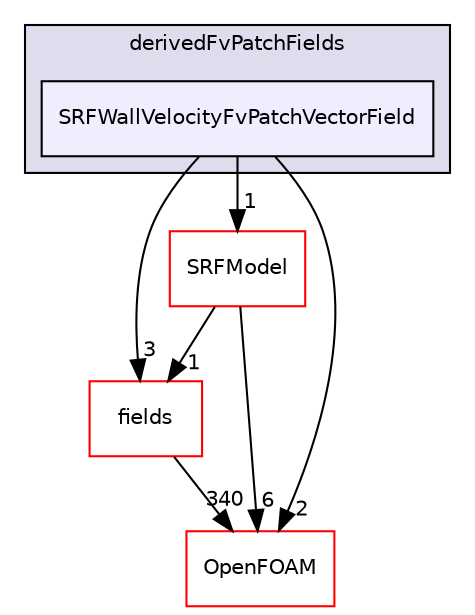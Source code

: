 digraph "src/finiteVolume/cfdTools/general/SRF/derivedFvPatchFields/SRFWallVelocityFvPatchVectorField" {
  bgcolor=transparent;
  compound=true
  node [ fontsize="10", fontname="Helvetica"];
  edge [ labelfontsize="10", labelfontname="Helvetica"];
  subgraph clusterdir_e6c8430525c77a3f3bc12a1936999b76 {
    graph [ bgcolor="#ddddee", pencolor="black", label="derivedFvPatchFields" fontname="Helvetica", fontsize="10", URL="dir_e6c8430525c77a3f3bc12a1936999b76.html"]
  dir_121ef1e928bff38cc68746b4d38e5e9e [shape=box, label="SRFWallVelocityFvPatchVectorField", style="filled", fillcolor="#eeeeff", pencolor="black", URL="dir_121ef1e928bff38cc68746b4d38e5e9e.html"];
  }
  dir_25ab4a83a983f7bb7a38b7f63bb141b7 [shape=box label="fields" color="red" URL="dir_25ab4a83a983f7bb7a38b7f63bb141b7.html"];
  dir_d3c6f5247a3bbdb19cd7c66f286a8e07 [shape=box label="SRFModel" color="red" URL="dir_d3c6f5247a3bbdb19cd7c66f286a8e07.html"];
  dir_c5473ff19b20e6ec4dfe5c310b3778a8 [shape=box label="OpenFOAM" color="red" URL="dir_c5473ff19b20e6ec4dfe5c310b3778a8.html"];
  dir_25ab4a83a983f7bb7a38b7f63bb141b7->dir_c5473ff19b20e6ec4dfe5c310b3778a8 [headlabel="340", labeldistance=1.5 headhref="dir_000936_001896.html"];
  dir_121ef1e928bff38cc68746b4d38e5e9e->dir_25ab4a83a983f7bb7a38b7f63bb141b7 [headlabel="3", labeldistance=1.5 headhref="dir_000927_000936.html"];
  dir_121ef1e928bff38cc68746b4d38e5e9e->dir_d3c6f5247a3bbdb19cd7c66f286a8e07 [headlabel="1", labeldistance=1.5 headhref="dir_000927_000928.html"];
  dir_121ef1e928bff38cc68746b4d38e5e9e->dir_c5473ff19b20e6ec4dfe5c310b3778a8 [headlabel="2", labeldistance=1.5 headhref="dir_000927_001896.html"];
  dir_d3c6f5247a3bbdb19cd7c66f286a8e07->dir_25ab4a83a983f7bb7a38b7f63bb141b7 [headlabel="1", labeldistance=1.5 headhref="dir_000928_000936.html"];
  dir_d3c6f5247a3bbdb19cd7c66f286a8e07->dir_c5473ff19b20e6ec4dfe5c310b3778a8 [headlabel="6", labeldistance=1.5 headhref="dir_000928_001896.html"];
}
